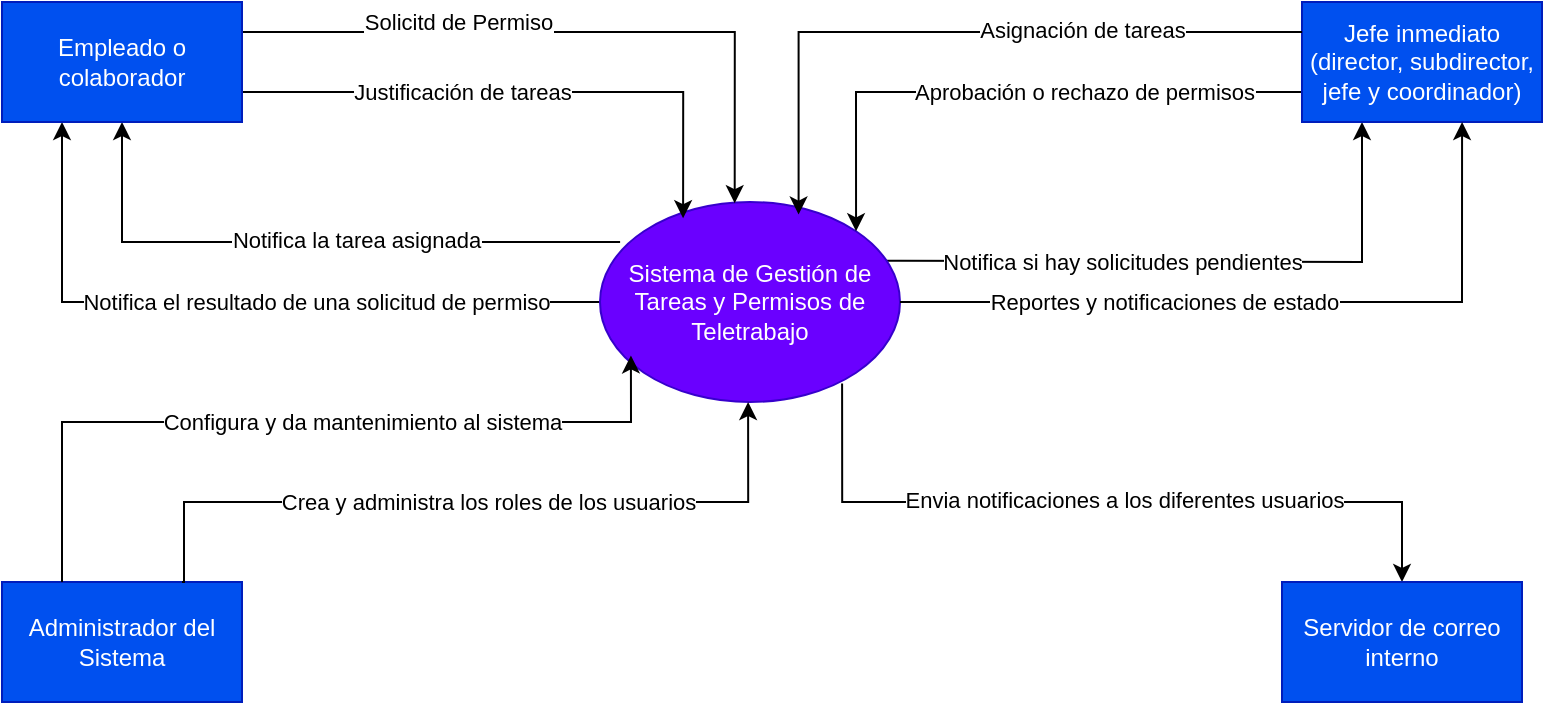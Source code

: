 <mxfile version="26.2.14">
  <diagram name="Página-1" id="IHVPM5v80Y-Uaolm_7tG">
    <mxGraphModel dx="834" dy="422" grid="1" gridSize="10" guides="1" tooltips="1" connect="1" arrows="1" fold="1" page="1" pageScale="1" pageWidth="827" pageHeight="1169" math="0" shadow="0">
      <root>
        <mxCell id="0" />
        <mxCell id="1" parent="0" />
        <mxCell id="SD1OdpLJb4vjs_2V6Wb9-16" style="edgeStyle=orthogonalEdgeStyle;rounded=0;orthogonalLoop=1;jettySize=auto;html=1;exitX=0.807;exitY=0.908;exitDx=0;exitDy=0;entryX=0.5;entryY=0;entryDx=0;entryDy=0;exitPerimeter=0;" parent="1" source="SD1OdpLJb4vjs_2V6Wb9-2" target="SD1OdpLJb4vjs_2V6Wb9-6" edge="1">
          <mxGeometry relative="1" as="geometry">
            <mxPoint x="560" y="360" as="targetPoint" />
            <Array as="points">
              <mxPoint x="460" y="390" />
              <mxPoint x="740" y="390" />
            </Array>
          </mxGeometry>
        </mxCell>
        <mxCell id="v6JWt-sbSDrWK-r_PbYJ-3" value="Envia notificaciones a los diferentes usuarios" style="edgeLabel;html=1;align=center;verticalAlign=middle;resizable=0;points=[];" vertex="1" connectable="0" parent="SD1OdpLJb4vjs_2V6Wb9-16">
          <mxGeometry x="-0.153" y="1" relative="1" as="geometry">
            <mxPoint x="39" as="offset" />
          </mxGeometry>
        </mxCell>
        <mxCell id="SD1OdpLJb4vjs_2V6Wb9-19" style="edgeStyle=orthogonalEdgeStyle;rounded=0;orthogonalLoop=1;jettySize=auto;html=1;exitX=0.067;exitY=0.2;exitDx=0;exitDy=0;entryX=0.5;entryY=1;entryDx=0;entryDy=0;exitPerimeter=0;" parent="1" source="SD1OdpLJb4vjs_2V6Wb9-2" target="SD1OdpLJb4vjs_2V6Wb9-3" edge="1">
          <mxGeometry relative="1" as="geometry" />
        </mxCell>
        <mxCell id="SD1OdpLJb4vjs_2V6Wb9-20" value="Notifica la tarea asignada" style="edgeLabel;html=1;align=center;verticalAlign=middle;resizable=0;points=[];" parent="SD1OdpLJb4vjs_2V6Wb9-19" vertex="1" connectable="0">
          <mxGeometry x="-0.146" y="-1" relative="1" as="geometry">
            <mxPoint as="offset" />
          </mxGeometry>
        </mxCell>
        <mxCell id="SD1OdpLJb4vjs_2V6Wb9-21" style="edgeStyle=orthogonalEdgeStyle;rounded=0;orthogonalLoop=1;jettySize=auto;html=1;exitX=0;exitY=0.5;exitDx=0;exitDy=0;entryX=0.25;entryY=1;entryDx=0;entryDy=0;" parent="1" source="SD1OdpLJb4vjs_2V6Wb9-2" target="SD1OdpLJb4vjs_2V6Wb9-3" edge="1">
          <mxGeometry relative="1" as="geometry" />
        </mxCell>
        <mxCell id="SD1OdpLJb4vjs_2V6Wb9-22" value="Notifica el resultado de una solicitud de permiso" style="edgeLabel;html=1;align=center;verticalAlign=middle;resizable=0;points=[];" parent="SD1OdpLJb4vjs_2V6Wb9-21" vertex="1" connectable="0">
          <mxGeometry x="-0.521" y="-1" relative="1" as="geometry">
            <mxPoint x="-56" y="1" as="offset" />
          </mxGeometry>
        </mxCell>
        <mxCell id="SD1OdpLJb4vjs_2V6Wb9-30" style="edgeStyle=orthogonalEdgeStyle;rounded=0;orthogonalLoop=1;jettySize=auto;html=1;exitX=0.948;exitY=0.294;exitDx=0;exitDy=0;entryX=0.25;entryY=1;entryDx=0;entryDy=0;exitPerimeter=0;" parent="1" source="SD1OdpLJb4vjs_2V6Wb9-2" target="SD1OdpLJb4vjs_2V6Wb9-4" edge="1">
          <mxGeometry relative="1" as="geometry">
            <Array as="points">
              <mxPoint x="489" y="269" />
              <mxPoint x="720" y="270" />
            </Array>
          </mxGeometry>
        </mxCell>
        <mxCell id="SD1OdpLJb4vjs_2V6Wb9-31" value="Notifica si hay solicitudes pendientes" style="edgeLabel;html=1;align=center;verticalAlign=middle;resizable=0;points=[];" parent="SD1OdpLJb4vjs_2V6Wb9-30" vertex="1" connectable="0">
          <mxGeometry x="-0.418" y="1" relative="1" as="geometry">
            <mxPoint x="29" y="1" as="offset" />
          </mxGeometry>
        </mxCell>
        <mxCell id="SD1OdpLJb4vjs_2V6Wb9-2" value="Sistema de Gestión de Tareas y Permisos de Teletrabajo" style="ellipse;whiteSpace=wrap;html=1;fillColor=#6a00ff;fontColor=#ffffff;strokeColor=#3700CC;" parent="1" vertex="1">
          <mxGeometry x="339" y="240" width="150" height="100" as="geometry" />
        </mxCell>
        <mxCell id="SD1OdpLJb4vjs_2V6Wb9-12" value="Solicitd de Permiso" style="edgeStyle=orthogonalEdgeStyle;rounded=0;orthogonalLoop=1;jettySize=auto;html=1;exitX=1;exitY=0.25;exitDx=0;exitDy=0;entryX=0.449;entryY=0.006;entryDx=0;entryDy=0;entryPerimeter=0;" parent="1" source="SD1OdpLJb4vjs_2V6Wb9-3" target="SD1OdpLJb4vjs_2V6Wb9-2" edge="1">
          <mxGeometry x="-0.351" y="5" relative="1" as="geometry">
            <mxPoint as="offset" />
          </mxGeometry>
        </mxCell>
        <mxCell id="SD1OdpLJb4vjs_2V6Wb9-13" value="Justificación de tareas" style="edgeStyle=orthogonalEdgeStyle;rounded=0;orthogonalLoop=1;jettySize=auto;html=1;exitX=1;exitY=0.75;exitDx=0;exitDy=0;entryX=0.277;entryY=0.081;entryDx=0;entryDy=0;entryPerimeter=0;" parent="1" source="SD1OdpLJb4vjs_2V6Wb9-3" target="SD1OdpLJb4vjs_2V6Wb9-2" edge="1">
          <mxGeometry x="-0.225" relative="1" as="geometry">
            <mxPoint x="370" y="250" as="targetPoint" />
            <mxPoint as="offset" />
          </mxGeometry>
        </mxCell>
        <mxCell id="SD1OdpLJb4vjs_2V6Wb9-3" value="Empleado o colaborador" style="rounded=0;whiteSpace=wrap;html=1;fillColor=#0050ef;fontColor=#ffffff;strokeColor=#001DBC;" parent="1" vertex="1">
          <mxGeometry x="40" y="140" width="120" height="60" as="geometry" />
        </mxCell>
        <mxCell id="SD1OdpLJb4vjs_2V6Wb9-28" style="edgeStyle=orthogonalEdgeStyle;rounded=0;orthogonalLoop=1;jettySize=auto;html=1;exitX=0;exitY=0.75;exitDx=0;exitDy=0;entryX=1;entryY=0;entryDx=0;entryDy=0;" parent="1" source="SD1OdpLJb4vjs_2V6Wb9-4" target="SD1OdpLJb4vjs_2V6Wb9-2" edge="1">
          <mxGeometry relative="1" as="geometry" />
        </mxCell>
        <mxCell id="SD1OdpLJb4vjs_2V6Wb9-29" value="Aprobación o rechazo de permisos" style="edgeLabel;html=1;align=center;verticalAlign=middle;resizable=0;points=[];" parent="SD1OdpLJb4vjs_2V6Wb9-28" vertex="1" connectable="0">
          <mxGeometry x="-0.012" relative="1" as="geometry">
            <mxPoint x="35" as="offset" />
          </mxGeometry>
        </mxCell>
        <mxCell id="SD1OdpLJb4vjs_2V6Wb9-4" value="Jefe inmediato (director, subdirector, jefe y coordinador)" style="rounded=0;whiteSpace=wrap;html=1;fillColor=#0050ef;fontColor=#ffffff;strokeColor=#001DBC;" parent="1" vertex="1">
          <mxGeometry x="690" y="140" width="120" height="60" as="geometry" />
        </mxCell>
        <mxCell id="SD1OdpLJb4vjs_2V6Wb9-5" value="Administrador del Sistema" style="rounded=0;whiteSpace=wrap;html=1;fillColor=#0050ef;fontColor=#ffffff;strokeColor=#001DBC;" parent="1" vertex="1">
          <mxGeometry x="40" y="430" width="120" height="60" as="geometry" />
        </mxCell>
        <mxCell id="SD1OdpLJb4vjs_2V6Wb9-6" value="Servidor de correo interno" style="rounded=0;whiteSpace=wrap;html=1;fillColor=#0050ef;fontColor=#ffffff;strokeColor=#001DBC;" parent="1" vertex="1">
          <mxGeometry x="680" y="430" width="120" height="60" as="geometry" />
        </mxCell>
        <mxCell id="SD1OdpLJb4vjs_2V6Wb9-26" style="edgeStyle=orthogonalEdgeStyle;rounded=0;orthogonalLoop=1;jettySize=auto;html=1;exitX=0;exitY=0.25;exitDx=0;exitDy=0;entryX=0.662;entryY=0.063;entryDx=0;entryDy=0;entryPerimeter=0;" parent="1" source="SD1OdpLJb4vjs_2V6Wb9-4" target="SD1OdpLJb4vjs_2V6Wb9-2" edge="1">
          <mxGeometry relative="1" as="geometry" />
        </mxCell>
        <mxCell id="SD1OdpLJb4vjs_2V6Wb9-27" value="Asignación de tareas" style="edgeLabel;html=1;align=center;verticalAlign=middle;resizable=0;points=[];" parent="SD1OdpLJb4vjs_2V6Wb9-26" vertex="1" connectable="0">
          <mxGeometry x="-0.195" y="-1" relative="1" as="geometry">
            <mxPoint x="28" as="offset" />
          </mxGeometry>
        </mxCell>
        <mxCell id="SD1OdpLJb4vjs_2V6Wb9-32" style="edgeStyle=orthogonalEdgeStyle;rounded=0;orthogonalLoop=1;jettySize=auto;html=1;exitX=1;exitY=0.5;exitDx=0;exitDy=0;entryX=0.667;entryY=1;entryDx=0;entryDy=0;entryPerimeter=0;" parent="1" source="SD1OdpLJb4vjs_2V6Wb9-2" target="SD1OdpLJb4vjs_2V6Wb9-4" edge="1">
          <mxGeometry relative="1" as="geometry" />
        </mxCell>
        <mxCell id="SD1OdpLJb4vjs_2V6Wb9-33" value="Reportes y notificaciones de estado" style="edgeLabel;html=1;align=center;verticalAlign=middle;resizable=0;points=[];" parent="SD1OdpLJb4vjs_2V6Wb9-32" vertex="1" connectable="0">
          <mxGeometry x="-0.19" relative="1" as="geometry">
            <mxPoint x="-19" as="offset" />
          </mxGeometry>
        </mxCell>
        <mxCell id="v6JWt-sbSDrWK-r_PbYJ-1" style="edgeStyle=orthogonalEdgeStyle;rounded=0;orthogonalLoop=1;jettySize=auto;html=1;entryX=0.287;entryY=0.946;entryDx=0;entryDy=0;entryPerimeter=0;exitX=0.75;exitY=0;exitDx=0;exitDy=0;" edge="1" parent="1" source="SD1OdpLJb4vjs_2V6Wb9-5">
          <mxGeometry relative="1" as="geometry">
            <mxPoint x="170" y="420" as="sourcePoint" />
            <mxPoint x="413.05" y="340" as="targetPoint" />
            <Array as="points">
              <mxPoint x="131" y="430" />
              <mxPoint x="131" y="390" />
              <mxPoint x="413" y="390" />
            </Array>
          </mxGeometry>
        </mxCell>
        <mxCell id="v6JWt-sbSDrWK-r_PbYJ-2" value="Crea y administra los roles de los usuarios" style="edgeLabel;html=1;align=center;verticalAlign=middle;resizable=0;points=[];" vertex="1" connectable="0" parent="v6JWt-sbSDrWK-r_PbYJ-1">
          <mxGeometry x="-0.175" relative="1" as="geometry">
            <mxPoint x="39" as="offset" />
          </mxGeometry>
        </mxCell>
        <mxCell id="v6JWt-sbSDrWK-r_PbYJ-4" style="edgeStyle=orthogonalEdgeStyle;rounded=0;orthogonalLoop=1;jettySize=auto;html=1;exitX=0.25;exitY=0;exitDx=0;exitDy=0;entryX=0.103;entryY=0.767;entryDx=0;entryDy=0;entryPerimeter=0;" edge="1" parent="1" source="SD1OdpLJb4vjs_2V6Wb9-5" target="SD1OdpLJb4vjs_2V6Wb9-2">
          <mxGeometry relative="1" as="geometry">
            <Array as="points">
              <mxPoint x="70" y="350" />
              <mxPoint x="354" y="350" />
            </Array>
          </mxGeometry>
        </mxCell>
        <mxCell id="v6JWt-sbSDrWK-r_PbYJ-5" value="Configura y da mantenimiento al sistema" style="edgeLabel;html=1;align=center;verticalAlign=middle;resizable=0;points=[];" vertex="1" connectable="0" parent="v6JWt-sbSDrWK-r_PbYJ-4">
          <mxGeometry x="-0.125" y="-2" relative="1" as="geometry">
            <mxPoint x="56" y="-2" as="offset" />
          </mxGeometry>
        </mxCell>
      </root>
    </mxGraphModel>
  </diagram>
</mxfile>
